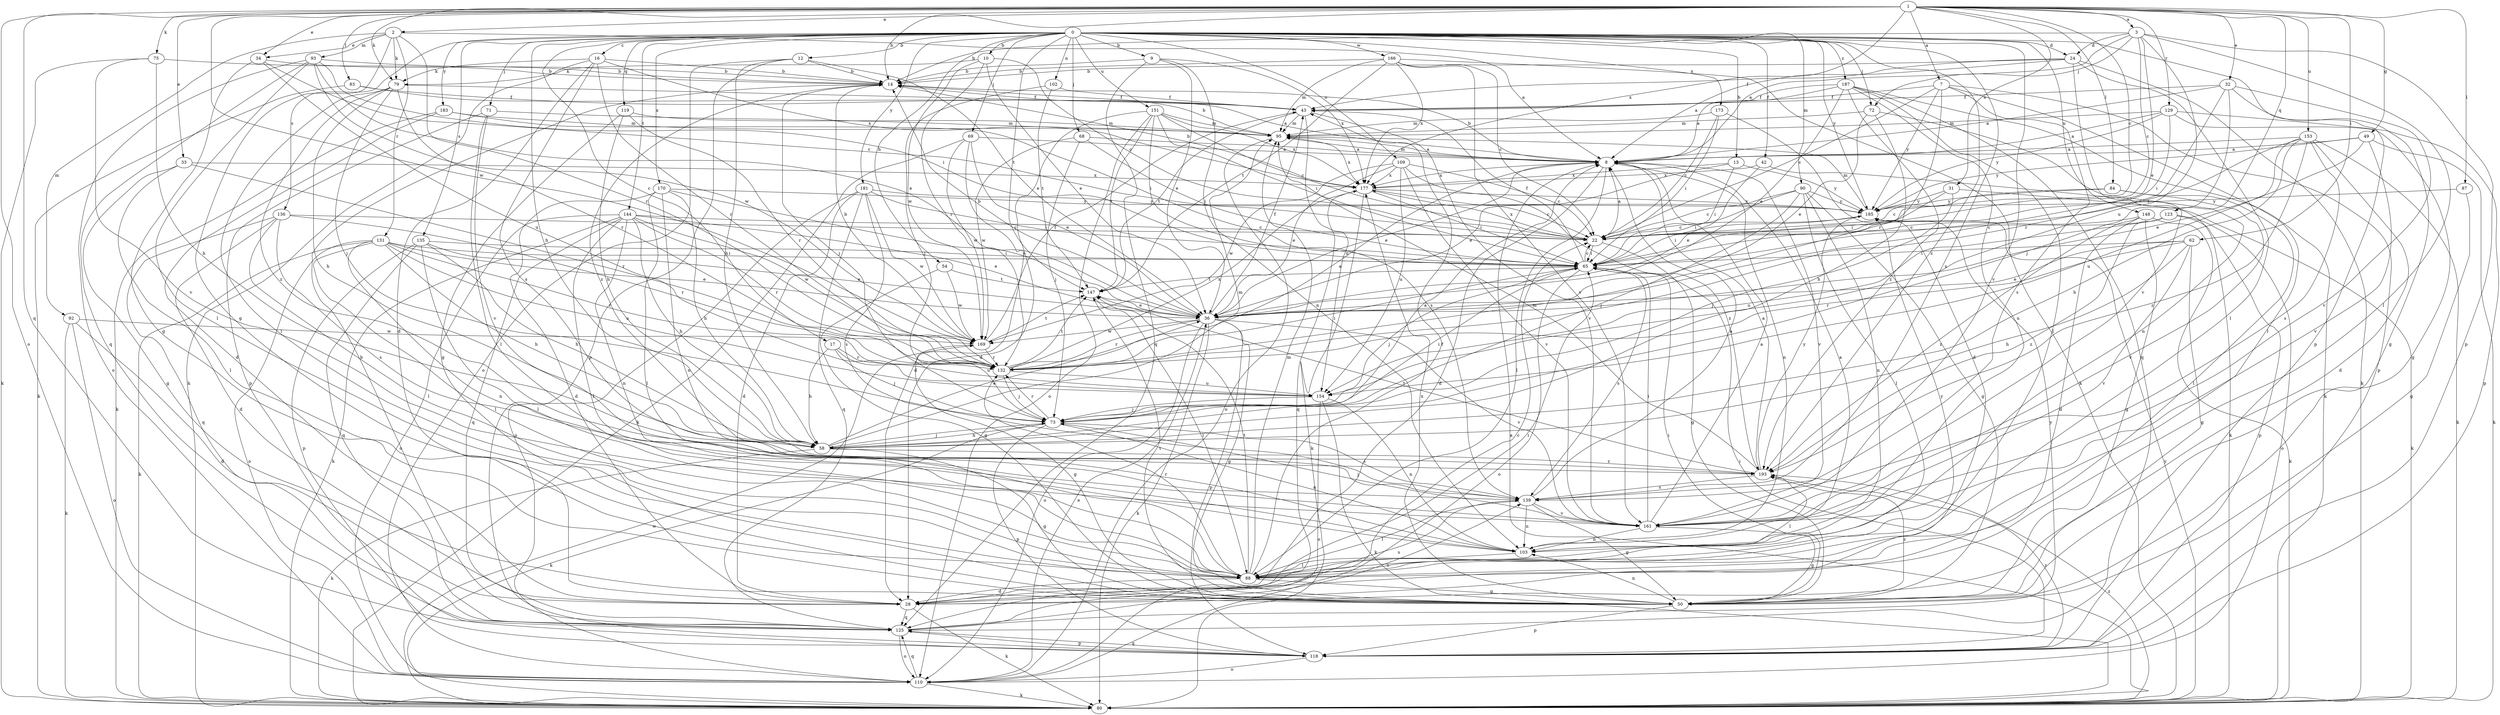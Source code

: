 strict digraph  {
0;
1;
2;
3;
7;
8;
9;
10;
12;
13;
14;
16;
17;
22;
24;
28;
31;
32;
33;
34;
36;
42;
43;
49;
50;
54;
58;
62;
65;
68;
69;
71;
72;
73;
75;
79;
80;
83;
84;
87;
88;
90;
92;
93;
95;
102;
103;
109;
110;
118;
119;
123;
125;
129;
131;
132;
135;
136;
139;
144;
147;
148;
151;
153;
154;
161;
166;
169;
170;
173;
177;
181;
183;
185;
187;
193;
0 -> 9  [label=b];
0 -> 10  [label=b];
0 -> 12  [label=b];
0 -> 13  [label=b];
0 -> 16  [label=c];
0 -> 17  [label=c];
0 -> 24  [label=d];
0 -> 42  [label=f];
0 -> 54  [label=h];
0 -> 58  [label=h];
0 -> 68  [label=j];
0 -> 69  [label=j];
0 -> 71  [label=j];
0 -> 72  [label=j];
0 -> 90  [label=m];
0 -> 102  [label=n];
0 -> 109  [label=o];
0 -> 118  [label=p];
0 -> 119  [label=q];
0 -> 135  [label=s];
0 -> 136  [label=s];
0 -> 139  [label=s];
0 -> 144  [label=t];
0 -> 147  [label=t];
0 -> 148  [label=u];
0 -> 151  [label=u];
0 -> 161  [label=v];
0 -> 166  [label=w];
0 -> 170  [label=x];
0 -> 173  [label=x];
0 -> 181  [label=y];
0 -> 183  [label=y];
0 -> 185  [label=y];
0 -> 187  [label=z];
0 -> 193  [label=z];
1 -> 2  [label=a];
1 -> 3  [label=a];
1 -> 7  [label=a];
1 -> 14  [label=b];
1 -> 22  [label=c];
1 -> 31  [label=e];
1 -> 32  [label=e];
1 -> 33  [label=e];
1 -> 34  [label=e];
1 -> 49  [label=g];
1 -> 62  [label=i];
1 -> 75  [label=k];
1 -> 79  [label=k];
1 -> 83  [label=l];
1 -> 84  [label=l];
1 -> 87  [label=l];
1 -> 110  [label=o];
1 -> 123  [label=q];
1 -> 125  [label=q];
1 -> 129  [label=r];
1 -> 153  [label=u];
1 -> 169  [label=w];
1 -> 177  [label=x];
2 -> 8  [label=a];
2 -> 34  [label=e];
2 -> 50  [label=g];
2 -> 79  [label=k];
2 -> 92  [label=m];
2 -> 93  [label=m];
2 -> 131  [label=r];
2 -> 132  [label=r];
3 -> 8  [label=a];
3 -> 14  [label=b];
3 -> 22  [label=c];
3 -> 24  [label=d];
3 -> 36  [label=e];
3 -> 72  [label=j];
3 -> 88  [label=l];
3 -> 118  [label=p];
3 -> 154  [label=u];
7 -> 22  [label=c];
7 -> 43  [label=f];
7 -> 88  [label=l];
7 -> 118  [label=p];
7 -> 132  [label=r];
7 -> 139  [label=s];
7 -> 185  [label=y];
8 -> 14  [label=b];
8 -> 28  [label=d];
8 -> 36  [label=e];
8 -> 88  [label=l];
8 -> 95  [label=m];
8 -> 103  [label=n];
8 -> 161  [label=v];
8 -> 177  [label=x];
9 -> 14  [label=b];
9 -> 36  [label=e];
9 -> 103  [label=n];
9 -> 125  [label=q];
9 -> 177  [label=x];
10 -> 22  [label=c];
10 -> 36  [label=e];
10 -> 79  [label=k];
10 -> 132  [label=r];
10 -> 169  [label=w];
12 -> 14  [label=b];
12 -> 36  [label=e];
12 -> 58  [label=h];
12 -> 110  [label=o];
12 -> 118  [label=p];
13 -> 36  [label=e];
13 -> 65  [label=i];
13 -> 177  [label=x];
13 -> 185  [label=y];
14 -> 43  [label=f];
14 -> 73  [label=j];
14 -> 193  [label=z];
16 -> 14  [label=b];
16 -> 28  [label=d];
16 -> 79  [label=k];
16 -> 80  [label=k];
16 -> 132  [label=r];
16 -> 139  [label=s];
16 -> 177  [label=x];
17 -> 58  [label=h];
17 -> 73  [label=j];
17 -> 132  [label=r];
17 -> 154  [label=u];
22 -> 8  [label=a];
22 -> 50  [label=g];
22 -> 65  [label=i];
22 -> 177  [label=x];
24 -> 8  [label=a];
24 -> 14  [label=b];
24 -> 43  [label=f];
24 -> 80  [label=k];
24 -> 88  [label=l];
24 -> 161  [label=v];
28 -> 65  [label=i];
28 -> 80  [label=k];
28 -> 125  [label=q];
28 -> 139  [label=s];
31 -> 65  [label=i];
31 -> 73  [label=j];
31 -> 80  [label=k];
31 -> 185  [label=y];
32 -> 8  [label=a];
32 -> 43  [label=f];
32 -> 50  [label=g];
32 -> 73  [label=j];
32 -> 132  [label=r];
32 -> 161  [label=v];
33 -> 50  [label=g];
33 -> 88  [label=l];
33 -> 132  [label=r];
33 -> 177  [label=x];
34 -> 14  [label=b];
34 -> 22  [label=c];
34 -> 50  [label=g];
34 -> 154  [label=u];
36 -> 14  [label=b];
36 -> 43  [label=f];
36 -> 50  [label=g];
36 -> 80  [label=k];
36 -> 110  [label=o];
36 -> 118  [label=p];
36 -> 132  [label=r];
36 -> 161  [label=v];
36 -> 169  [label=w];
42 -> 36  [label=e];
42 -> 80  [label=k];
42 -> 177  [label=x];
43 -> 95  [label=m];
43 -> 147  [label=t];
43 -> 154  [label=u];
43 -> 161  [label=v];
49 -> 8  [label=a];
49 -> 36  [label=e];
49 -> 80  [label=k];
49 -> 161  [label=v];
49 -> 185  [label=y];
50 -> 65  [label=i];
50 -> 103  [label=n];
50 -> 118  [label=p];
50 -> 147  [label=t];
50 -> 177  [label=x];
50 -> 193  [label=z];
54 -> 50  [label=g];
54 -> 147  [label=t];
54 -> 169  [label=w];
58 -> 8  [label=a];
58 -> 36  [label=e];
58 -> 50  [label=g];
58 -> 73  [label=j];
58 -> 80  [label=k];
58 -> 95  [label=m];
58 -> 193  [label=z];
62 -> 36  [label=e];
62 -> 50  [label=g];
62 -> 58  [label=h];
62 -> 65  [label=i];
62 -> 132  [label=r];
62 -> 161  [label=v];
65 -> 22  [label=c];
65 -> 43  [label=f];
65 -> 73  [label=j];
65 -> 110  [label=o];
65 -> 139  [label=s];
65 -> 147  [label=t];
68 -> 8  [label=a];
68 -> 65  [label=i];
68 -> 73  [label=j];
68 -> 169  [label=w];
69 -> 8  [label=a];
69 -> 28  [label=d];
69 -> 36  [label=e];
69 -> 80  [label=k];
69 -> 169  [label=w];
71 -> 88  [label=l];
71 -> 95  [label=m];
71 -> 118  [label=p];
71 -> 161  [label=v];
72 -> 36  [label=e];
72 -> 58  [label=h];
72 -> 95  [label=m];
72 -> 103  [label=n];
73 -> 58  [label=h];
73 -> 65  [label=i];
73 -> 80  [label=k];
73 -> 103  [label=n];
73 -> 118  [label=p];
73 -> 132  [label=r];
73 -> 139  [label=s];
75 -> 14  [label=b];
75 -> 58  [label=h];
75 -> 80  [label=k];
75 -> 161  [label=v];
79 -> 43  [label=f];
79 -> 58  [label=h];
79 -> 73  [label=j];
79 -> 88  [label=l];
79 -> 132  [label=r];
79 -> 193  [label=z];
80 -> 8  [label=a];
80 -> 169  [label=w];
80 -> 185  [label=y];
80 -> 193  [label=z];
83 -> 8  [label=a];
83 -> 43  [label=f];
83 -> 80  [label=k];
84 -> 22  [label=c];
84 -> 88  [label=l];
84 -> 161  [label=v];
84 -> 185  [label=y];
87 -> 50  [label=g];
87 -> 185  [label=y];
88 -> 28  [label=d];
88 -> 43  [label=f];
88 -> 50  [label=g];
88 -> 95  [label=m];
88 -> 132  [label=r];
88 -> 147  [label=t];
88 -> 185  [label=y];
90 -> 22  [label=c];
90 -> 50  [label=g];
90 -> 65  [label=i];
90 -> 73  [label=j];
90 -> 88  [label=l];
90 -> 103  [label=n];
90 -> 185  [label=y];
92 -> 28  [label=d];
92 -> 80  [label=k];
92 -> 110  [label=o];
92 -> 169  [label=w];
93 -> 14  [label=b];
93 -> 36  [label=e];
93 -> 65  [label=i];
93 -> 88  [label=l];
93 -> 110  [label=o];
93 -> 125  [label=q];
93 -> 169  [label=w];
95 -> 8  [label=a];
95 -> 14  [label=b];
95 -> 110  [label=o];
95 -> 177  [label=x];
102 -> 43  [label=f];
102 -> 73  [label=j];
102 -> 147  [label=t];
103 -> 8  [label=a];
103 -> 88  [label=l];
109 -> 22  [label=c];
109 -> 36  [label=e];
109 -> 154  [label=u];
109 -> 161  [label=v];
109 -> 169  [label=w];
109 -> 177  [label=x];
109 -> 193  [label=z];
110 -> 36  [label=e];
110 -> 80  [label=k];
110 -> 125  [label=q];
118 -> 65  [label=i];
118 -> 110  [label=o];
118 -> 125  [label=q];
118 -> 193  [label=z];
119 -> 50  [label=g];
119 -> 58  [label=h];
119 -> 95  [label=m];
119 -> 132  [label=r];
123 -> 22  [label=c];
123 -> 110  [label=o];
123 -> 118  [label=p];
123 -> 154  [label=u];
123 -> 193  [label=z];
125 -> 14  [label=b];
125 -> 22  [label=c];
125 -> 110  [label=o];
125 -> 118  [label=p];
125 -> 139  [label=s];
125 -> 185  [label=y];
129 -> 8  [label=a];
129 -> 50  [label=g];
129 -> 65  [label=i];
129 -> 95  [label=m];
129 -> 118  [label=p];
129 -> 185  [label=y];
131 -> 36  [label=e];
131 -> 58  [label=h];
131 -> 65  [label=i];
131 -> 80  [label=k];
131 -> 88  [label=l];
131 -> 103  [label=n];
131 -> 110  [label=o];
131 -> 132  [label=r];
131 -> 154  [label=u];
132 -> 8  [label=a];
132 -> 65  [label=i];
132 -> 73  [label=j];
132 -> 147  [label=t];
132 -> 154  [label=u];
132 -> 177  [label=x];
135 -> 36  [label=e];
135 -> 58  [label=h];
135 -> 65  [label=i];
135 -> 88  [label=l];
135 -> 118  [label=p];
135 -> 125  [label=q];
136 -> 22  [label=c];
136 -> 28  [label=d];
136 -> 88  [label=l];
136 -> 125  [label=q];
136 -> 132  [label=r];
136 -> 139  [label=s];
139 -> 8  [label=a];
139 -> 50  [label=g];
139 -> 88  [label=l];
139 -> 103  [label=n];
139 -> 161  [label=v];
144 -> 22  [label=c];
144 -> 36  [label=e];
144 -> 58  [label=h];
144 -> 80  [label=k];
144 -> 88  [label=l];
144 -> 103  [label=n];
144 -> 110  [label=o];
144 -> 125  [label=q];
144 -> 132  [label=r];
144 -> 169  [label=w];
147 -> 36  [label=e];
147 -> 88  [label=l];
148 -> 22  [label=c];
148 -> 28  [label=d];
148 -> 50  [label=g];
148 -> 80  [label=k];
148 -> 193  [label=z];
151 -> 22  [label=c];
151 -> 28  [label=d];
151 -> 65  [label=i];
151 -> 95  [label=m];
151 -> 110  [label=o];
151 -> 139  [label=s];
151 -> 147  [label=t];
151 -> 177  [label=x];
153 -> 8  [label=a];
153 -> 28  [label=d];
153 -> 58  [label=h];
153 -> 65  [label=i];
153 -> 80  [label=k];
153 -> 139  [label=s];
153 -> 154  [label=u];
153 -> 193  [label=z];
154 -> 73  [label=j];
154 -> 80  [label=k];
154 -> 103  [label=n];
154 -> 110  [label=o];
161 -> 8  [label=a];
161 -> 50  [label=g];
161 -> 65  [label=i];
161 -> 73  [label=j];
161 -> 103  [label=n];
166 -> 14  [label=b];
166 -> 22  [label=c];
166 -> 80  [label=k];
166 -> 95  [label=m];
166 -> 147  [label=t];
166 -> 161  [label=v];
166 -> 177  [label=x];
169 -> 14  [label=b];
169 -> 43  [label=f];
169 -> 50  [label=g];
169 -> 132  [label=r];
169 -> 147  [label=t];
170 -> 28  [label=d];
170 -> 36  [label=e];
170 -> 58  [label=h];
170 -> 88  [label=l];
170 -> 103  [label=n];
170 -> 185  [label=y];
173 -> 22  [label=c];
173 -> 28  [label=d];
173 -> 65  [label=i];
173 -> 95  [label=m];
177 -> 14  [label=b];
177 -> 22  [label=c];
177 -> 65  [label=i];
177 -> 80  [label=k];
177 -> 125  [label=q];
177 -> 185  [label=y];
181 -> 28  [label=d];
181 -> 65  [label=i];
181 -> 110  [label=o];
181 -> 125  [label=q];
181 -> 139  [label=s];
181 -> 169  [label=w];
181 -> 185  [label=y];
183 -> 28  [label=d];
183 -> 65  [label=i];
183 -> 80  [label=k];
183 -> 95  [label=m];
185 -> 22  [label=c];
185 -> 65  [label=i];
185 -> 95  [label=m];
187 -> 8  [label=a];
187 -> 36  [label=e];
187 -> 43  [label=f];
187 -> 80  [label=k];
187 -> 88  [label=l];
187 -> 103  [label=n];
187 -> 125  [label=q];
187 -> 193  [label=z];
193 -> 8  [label=a];
193 -> 88  [label=l];
193 -> 95  [label=m];
193 -> 139  [label=s];
193 -> 147  [label=t];
193 -> 185  [label=y];
}
